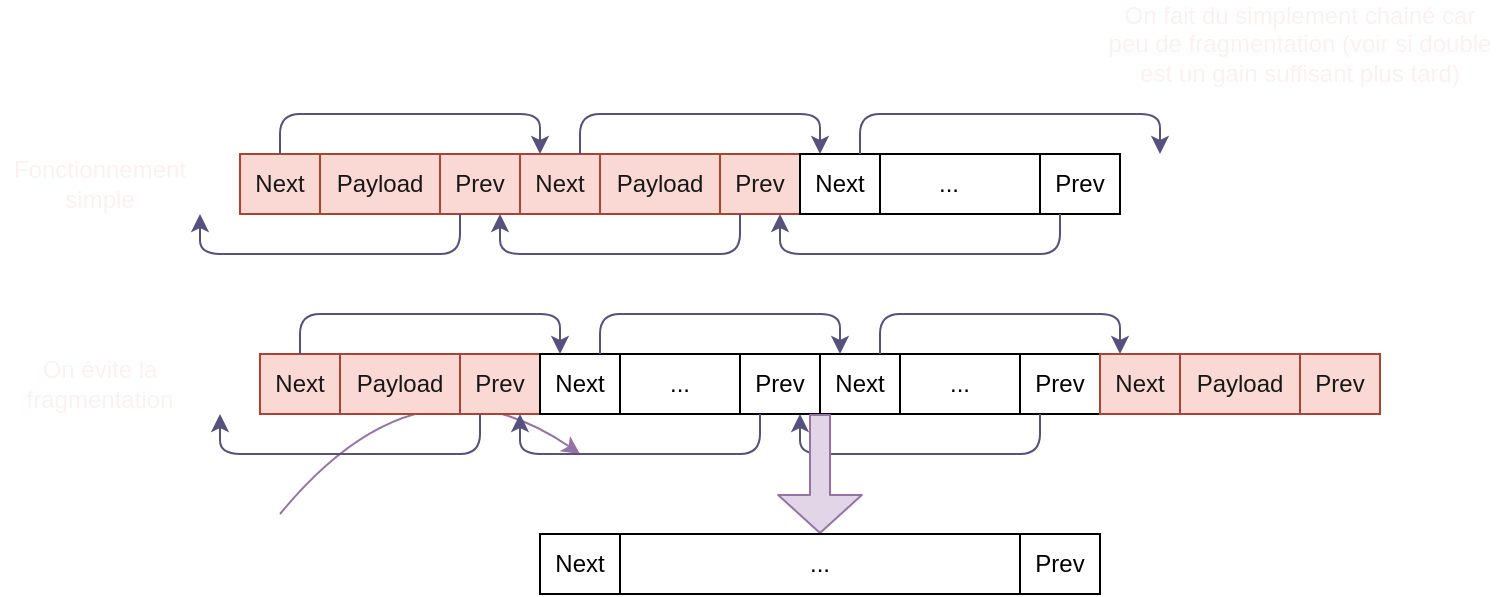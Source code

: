 <mxfile>
    <diagram id="8bbaKS8E7-gGLmwbZnUU" name="Page-1">
        <mxGraphModel dx="1823" dy="453" grid="1" gridSize="10" guides="1" tooltips="1" connect="1" arrows="1" fold="1" page="1" pageScale="1" pageWidth="850" pageHeight="1100" math="0" shadow="0">
            <root>
                <mxCell id="0"/>
                <mxCell id="1" parent="0"/>
                <mxCell id="31" value="Fonctionnement simple" style="text;html=1;strokeColor=none;fillColor=none;align=center;verticalAlign=middle;whiteSpace=wrap;rounded=0;labelBackgroundColor=none;fontColor=#FCF1F0;" parent="1" vertex="1">
                    <mxGeometry x="10" y="450" width="60" height="30" as="geometry"/>
                </mxCell>
                <mxCell id="44" value="On évite la fragmentation" style="text;html=1;strokeColor=none;fillColor=none;align=center;verticalAlign=middle;whiteSpace=wrap;rounded=0;labelBackgroundColor=none;fontColor=#FCF1F0;" parent="1" vertex="1">
                    <mxGeometry x="-10" y="550" width="100" height="30" as="geometry"/>
                </mxCell>
                <mxCell id="45" value="" style="curved=1;endArrow=classic;html=1;fontColor=#171717;exitX=0.5;exitY=0;exitDx=0;exitDy=0;entryX=0.5;entryY=0;entryDx=0;entryDy=0;fillColor=#e1d5e7;strokeColor=#9673a6;" parent="1" target="37" edge="1">
                    <mxGeometry width="50" height="50" relative="1" as="geometry">
                        <mxPoint x="130" y="630" as="sourcePoint"/>
                        <mxPoint x="280" y="600" as="targetPoint"/>
                        <Array as="points">
                            <mxPoint x="200" y="545"/>
                        </Array>
                    </mxGeometry>
                </mxCell>
                <mxCell id="52" value="On fait du simplement chainé car peu de fragmentation (voir si double est un gain suffisant plus tard)" style="text;html=1;strokeColor=none;fillColor=none;align=center;verticalAlign=middle;whiteSpace=wrap;rounded=0;labelBackgroundColor=none;fontColor=#FCF1F0;" parent="1" vertex="1">
                    <mxGeometry x="540" y="380" width="200" height="30" as="geometry"/>
                </mxCell>
                <mxCell id="53" style="edgeStyle=none;html=1;exitX=0.25;exitY=1;exitDx=0;exitDy=0;entryX=0.25;entryY=0.667;entryDx=0;entryDy=0;entryPerimeter=0;" edge="1" parent="1">
                    <mxGeometry relative="1" as="geometry">
                        <mxPoint x="160" y="480" as="sourcePoint"/>
                        <mxPoint x="160" y="470.01" as="targetPoint"/>
                    </mxGeometry>
                </mxCell>
                <mxCell id="54" value="Next" style="rounded=0;whiteSpace=wrap;html=1;fillColor=#fad9d5;strokeColor=#ae4132;fontColor=#171717;" vertex="1" parent="1">
                    <mxGeometry x="110" y="450" width="40" height="30" as="geometry"/>
                </mxCell>
                <mxCell id="11" value="Payload" style="rounded=0;whiteSpace=wrap;html=1;fillColor=#fad9d5;strokeColor=#ae4132;fontColor=#171717;" parent="1" vertex="1">
                    <mxGeometry x="150" y="450" width="60" height="30" as="geometry"/>
                </mxCell>
                <mxCell id="56" value="Prev" style="rounded=0;whiteSpace=wrap;html=1;fillColor=#fad9d5;strokeColor=#ae4132;fontColor=#171717;" vertex="1" parent="1">
                    <mxGeometry x="210" y="450" width="40" height="30" as="geometry"/>
                </mxCell>
                <mxCell id="57" value="Next" style="rounded=0;whiteSpace=wrap;html=1;fillColor=#fad9d5;strokeColor=#ae4132;fontColor=#171717;" vertex="1" parent="1">
                    <mxGeometry x="250" y="450" width="40" height="30" as="geometry"/>
                </mxCell>
                <mxCell id="58" value="Payload" style="rounded=0;whiteSpace=wrap;html=1;fillColor=#fad9d5;strokeColor=#ae4132;fontColor=#171717;" vertex="1" parent="1">
                    <mxGeometry x="290" y="450" width="60" height="30" as="geometry"/>
                </mxCell>
                <mxCell id="59" value="Prev" style="rounded=0;whiteSpace=wrap;html=1;fillColor=#fad9d5;strokeColor=#ae4132;fontColor=#171717;" vertex="1" parent="1">
                    <mxGeometry x="350" y="450" width="40" height="30" as="geometry"/>
                </mxCell>
                <mxCell id="62" value="" style="endArrow=classic;html=1;exitX=0.5;exitY=0;exitDx=0;exitDy=0;entryX=0.25;entryY=0;entryDx=0;entryDy=0;fillColor=#d0cee2;strokeColor=#56517e;" edge="1" parent="1" source="54" target="57">
                    <mxGeometry width="50" height="50" relative="1" as="geometry">
                        <mxPoint x="140" y="430" as="sourcePoint"/>
                        <mxPoint x="190" y="380" as="targetPoint"/>
                        <Array as="points">
                            <mxPoint x="130" y="430"/>
                            <mxPoint x="260" y="430"/>
                        </Array>
                    </mxGeometry>
                </mxCell>
                <mxCell id="63" value="Next" style="rounded=0;whiteSpace=wrap;html=1;" vertex="1" parent="1">
                    <mxGeometry x="390" y="450" width="40" height="30" as="geometry"/>
                </mxCell>
                <mxCell id="64" value="..." style="rounded=0;whiteSpace=wrap;html=1;spacingRight=11;" vertex="1" parent="1">
                    <mxGeometry x="430" y="450" width="80" height="30" as="geometry"/>
                </mxCell>
                <mxCell id="65" value="Prev" style="rounded=0;whiteSpace=wrap;html=1;" vertex="1" parent="1">
                    <mxGeometry x="510" y="450" width="40" height="30" as="geometry"/>
                </mxCell>
                <mxCell id="66" value="" style="endArrow=classic;html=1;exitX=0.75;exitY=0;exitDx=0;exitDy=0;entryX=0.25;entryY=0;entryDx=0;entryDy=0;fillColor=#d0cee2;strokeColor=#56517e;" edge="1" parent="1" source="57" target="63">
                    <mxGeometry width="50" height="50" relative="1" as="geometry">
                        <mxPoint x="280" y="520" as="sourcePoint"/>
                        <mxPoint x="420" y="520" as="targetPoint"/>
                        <Array as="points">
                            <mxPoint x="280" y="430"/>
                            <mxPoint x="400" y="430"/>
                        </Array>
                    </mxGeometry>
                </mxCell>
                <mxCell id="67" value="" style="endArrow=classic;html=1;exitX=0.25;exitY=1;exitDx=0;exitDy=0;fillColor=#d0cee2;strokeColor=#56517e;rounded=1;" edge="1" parent="1" source="56">
                    <mxGeometry width="50" height="50" relative="1" as="geometry">
                        <mxPoint x="230" y="450" as="sourcePoint"/>
                        <mxPoint x="90" y="480" as="targetPoint"/>
                        <Array as="points">
                            <mxPoint x="220" y="500"/>
                            <mxPoint x="90" y="500"/>
                        </Array>
                    </mxGeometry>
                </mxCell>
                <mxCell id="68" value="" style="endArrow=classic;html=1;fillColor=#d0cee2;strokeColor=#56517e;rounded=1;exitX=0.25;exitY=1;exitDx=0;exitDy=0;entryX=0.75;entryY=1;entryDx=0;entryDy=0;" edge="1" parent="1" source="59" target="56">
                    <mxGeometry width="50" height="50" relative="1" as="geometry">
                        <mxPoint x="430" y="530" as="sourcePoint"/>
                        <mxPoint x="240" y="520" as="targetPoint"/>
                        <Array as="points">
                            <mxPoint x="360" y="500"/>
                            <mxPoint x="240" y="500"/>
                        </Array>
                    </mxGeometry>
                </mxCell>
                <mxCell id="69" value="" style="endArrow=classic;html=1;fillColor=#d0cee2;strokeColor=#56517e;rounded=1;exitX=0.25;exitY=1;exitDx=0;exitDy=0;entryX=0.75;entryY=1;entryDx=0;entryDy=0;" edge="1" parent="1" source="65" target="59">
                    <mxGeometry width="50" height="50" relative="1" as="geometry">
                        <mxPoint x="510" y="490" as="sourcePoint"/>
                        <mxPoint x="390" y="490" as="targetPoint"/>
                        <Array as="points">
                            <mxPoint x="520" y="500"/>
                            <mxPoint x="380" y="500"/>
                        </Array>
                    </mxGeometry>
                </mxCell>
                <mxCell id="70" value="" style="endArrow=classic;html=1;exitX=0.75;exitY=0;exitDx=0;exitDy=0;fillColor=#d0cee2;strokeColor=#56517e;" edge="1" parent="1" source="63">
                    <mxGeometry width="50" height="50" relative="1" as="geometry">
                        <mxPoint x="420" y="450" as="sourcePoint"/>
                        <mxPoint x="570" y="450" as="targetPoint"/>
                        <Array as="points">
                            <mxPoint x="420" y="430"/>
                            <mxPoint x="570" y="430"/>
                        </Array>
                    </mxGeometry>
                </mxCell>
                <mxCell id="71" style="edgeStyle=none;html=1;exitX=0.25;exitY=1;exitDx=0;exitDy=0;entryX=0.25;entryY=0.667;entryDx=0;entryDy=0;entryPerimeter=0;" edge="1" parent="1">
                    <mxGeometry relative="1" as="geometry">
                        <mxPoint x="170" y="580" as="sourcePoint"/>
                        <mxPoint x="170" y="570.01" as="targetPoint"/>
                    </mxGeometry>
                </mxCell>
                <mxCell id="72" value="Next" style="rounded=0;whiteSpace=wrap;html=1;fillColor=#fad9d5;strokeColor=#ae4132;fontColor=#171717;" vertex="1" parent="1">
                    <mxGeometry x="120" y="550" width="40" height="30" as="geometry"/>
                </mxCell>
                <mxCell id="73" value="Payload" style="rounded=0;whiteSpace=wrap;html=1;fillColor=#fad9d5;strokeColor=#ae4132;fontColor=#171717;" vertex="1" parent="1">
                    <mxGeometry x="160" y="550" width="60" height="30" as="geometry"/>
                </mxCell>
                <mxCell id="74" value="Prev" style="rounded=0;whiteSpace=wrap;html=1;fillColor=#fad9d5;strokeColor=#ae4132;fontColor=#171717;" vertex="1" parent="1">
                    <mxGeometry x="220" y="550" width="40" height="30" as="geometry"/>
                </mxCell>
                <mxCell id="75" value="Next" style="rounded=0;whiteSpace=wrap;html=1;" vertex="1" parent="1">
                    <mxGeometry x="260" y="550" width="40" height="30" as="geometry"/>
                </mxCell>
                <mxCell id="76" value="..." style="rounded=0;whiteSpace=wrap;html=1;" vertex="1" parent="1">
                    <mxGeometry x="300" y="550" width="60" height="30" as="geometry"/>
                </mxCell>
                <mxCell id="77" value="Prev" style="rounded=0;whiteSpace=wrap;html=1;" vertex="1" parent="1">
                    <mxGeometry x="360" y="550" width="40" height="30" as="geometry"/>
                </mxCell>
                <mxCell id="78" value="" style="endArrow=classic;html=1;exitX=0.5;exitY=0;exitDx=0;exitDy=0;entryX=0.25;entryY=0;entryDx=0;entryDy=0;fillColor=#d0cee2;strokeColor=#56517e;" edge="1" parent="1" source="72" target="75">
                    <mxGeometry width="50" height="50" relative="1" as="geometry">
                        <mxPoint x="150" y="530" as="sourcePoint"/>
                        <mxPoint x="200" y="480" as="targetPoint"/>
                        <Array as="points">
                            <mxPoint x="140" y="530"/>
                            <mxPoint x="270" y="530"/>
                        </Array>
                    </mxGeometry>
                </mxCell>
                <mxCell id="79" value="Next" style="rounded=0;whiteSpace=wrap;html=1;" vertex="1" parent="1">
                    <mxGeometry x="400" y="550" width="40" height="30" as="geometry"/>
                </mxCell>
                <mxCell id="81" value="Prev" style="rounded=0;whiteSpace=wrap;html=1;" vertex="1" parent="1">
                    <mxGeometry x="500" y="550" width="40" height="30" as="geometry"/>
                </mxCell>
                <mxCell id="82" value="" style="endArrow=classic;html=1;exitX=0.75;exitY=0;exitDx=0;exitDy=0;entryX=0.25;entryY=0;entryDx=0;entryDy=0;fillColor=#d0cee2;strokeColor=#56517e;" edge="1" parent="1" source="75" target="79">
                    <mxGeometry width="50" height="50" relative="1" as="geometry">
                        <mxPoint x="290" y="620" as="sourcePoint"/>
                        <mxPoint x="430" y="620" as="targetPoint"/>
                        <Array as="points">
                            <mxPoint x="290" y="530"/>
                            <mxPoint x="410" y="530"/>
                        </Array>
                    </mxGeometry>
                </mxCell>
                <mxCell id="83" value="" style="endArrow=classic;html=1;exitX=0.25;exitY=1;exitDx=0;exitDy=0;fillColor=#d0cee2;strokeColor=#56517e;rounded=1;" edge="1" parent="1" source="74">
                    <mxGeometry width="50" height="50" relative="1" as="geometry">
                        <mxPoint x="240" y="550" as="sourcePoint"/>
                        <mxPoint x="100" y="580" as="targetPoint"/>
                        <Array as="points">
                            <mxPoint x="230" y="600"/>
                            <mxPoint x="100" y="600"/>
                        </Array>
                    </mxGeometry>
                </mxCell>
                <mxCell id="84" value="" style="endArrow=classic;html=1;fillColor=#d0cee2;strokeColor=#56517e;rounded=1;exitX=0.25;exitY=1;exitDx=0;exitDy=0;entryX=0.75;entryY=1;entryDx=0;entryDy=0;" edge="1" parent="1" source="77" target="74">
                    <mxGeometry width="50" height="50" relative="1" as="geometry">
                        <mxPoint x="440" y="630" as="sourcePoint"/>
                        <mxPoint x="250" y="620" as="targetPoint"/>
                        <Array as="points">
                            <mxPoint x="370" y="600"/>
                            <mxPoint x="250" y="600"/>
                        </Array>
                    </mxGeometry>
                </mxCell>
                <mxCell id="85" value="" style="endArrow=classic;html=1;fillColor=#d0cee2;strokeColor=#56517e;rounded=1;exitX=0.25;exitY=1;exitDx=0;exitDy=0;entryX=0.75;entryY=1;entryDx=0;entryDy=0;" edge="1" parent="1" source="81" target="77">
                    <mxGeometry width="50" height="50" relative="1" as="geometry">
                        <mxPoint x="520" y="590" as="sourcePoint"/>
                        <mxPoint x="400" y="590" as="targetPoint"/>
                        <Array as="points">
                            <mxPoint x="510" y="600"/>
                            <mxPoint x="390" y="600"/>
                        </Array>
                    </mxGeometry>
                </mxCell>
                <mxCell id="86" value="" style="endArrow=classic;html=1;exitX=0.75;exitY=0;exitDx=0;exitDy=0;fillColor=#d0cee2;strokeColor=#56517e;entryX=0.25;entryY=0;entryDx=0;entryDy=0;" edge="1" parent="1" source="79" target="90">
                    <mxGeometry width="50" height="50" relative="1" as="geometry">
                        <mxPoint x="430" y="550" as="sourcePoint"/>
                        <mxPoint x="580" y="550" as="targetPoint"/>
                        <Array as="points">
                            <mxPoint x="430" y="530"/>
                            <mxPoint x="550" y="530"/>
                        </Array>
                    </mxGeometry>
                </mxCell>
                <mxCell id="87" value="..." style="rounded=0;whiteSpace=wrap;html=1;" vertex="1" parent="1">
                    <mxGeometry x="440" y="550" width="60" height="30" as="geometry"/>
                </mxCell>
                <mxCell id="90" value="Next" style="rounded=0;whiteSpace=wrap;html=1;fillColor=#fad9d5;strokeColor=#ae4132;fontColor=#171717;" vertex="1" parent="1">
                    <mxGeometry x="540" y="550" width="40" height="30" as="geometry"/>
                </mxCell>
                <mxCell id="91" value="Payload" style="rounded=0;whiteSpace=wrap;html=1;fillColor=#fad9d5;strokeColor=#ae4132;fontColor=#171717;" vertex="1" parent="1">
                    <mxGeometry x="580" y="550" width="60" height="30" as="geometry"/>
                </mxCell>
                <mxCell id="92" value="Prev" style="rounded=0;whiteSpace=wrap;html=1;fillColor=#fad9d5;strokeColor=#ae4132;fontColor=#171717;" vertex="1" parent="1">
                    <mxGeometry x="640" y="550" width="40" height="30" as="geometry"/>
                </mxCell>
                <mxCell id="50" value="" style="shape=flexArrow;endArrow=classic;html=1;fontColor=#FCF1F0;entryX=0.5;entryY=0;entryDx=0;entryDy=0;fillColor=#e1d5e7;strokeColor=#9673a6;endWidth=30.833;endSize=6;" parent="1" target="94" edge="1">
                    <mxGeometry width="50" height="50" relative="1" as="geometry">
                        <mxPoint x="400" y="580" as="sourcePoint"/>
                        <mxPoint x="400" y="630" as="targetPoint"/>
                    </mxGeometry>
                </mxCell>
                <mxCell id="93" value="Next" style="rounded=0;whiteSpace=wrap;html=1;" vertex="1" parent="1">
                    <mxGeometry x="260" y="640" width="40" height="30" as="geometry"/>
                </mxCell>
                <mxCell id="94" value="..." style="rounded=0;whiteSpace=wrap;html=1;" vertex="1" parent="1">
                    <mxGeometry x="300" y="640" width="200" height="30" as="geometry"/>
                </mxCell>
                <mxCell id="95" value="Prev" style="rounded=0;whiteSpace=wrap;html=1;" vertex="1" parent="1">
                    <mxGeometry x="500" y="640" width="40" height="30" as="geometry"/>
                </mxCell>
            </root>
        </mxGraphModel>
    </diagram>
</mxfile>